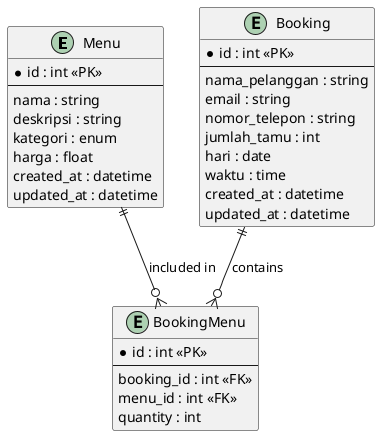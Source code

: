 @startuml
entity "Menu" as menu {
    * id : int <<PK>>
    --
    nama : string
    deskripsi : string
    kategori : enum
    harga : float
    created_at : datetime
    updated_at : datetime
}

entity "Booking" as booking {
    * id : int <<PK>>
    --
    nama_pelanggan : string
    email : string
    nomor_telepon : string
    jumlah_tamu : int
    hari : date
    waktu : time
    created_at : datetime
    updated_at : datetime
}

entity "BookingMenu" as bookingmenu {
    * id : int <<PK>>
    --
    booking_id : int <<FK>>
    menu_id : int <<FK>>
    quantity : int
}

booking ||--o{ bookingmenu : contains
menu ||--o{ bookingmenu : included in
@enduml

